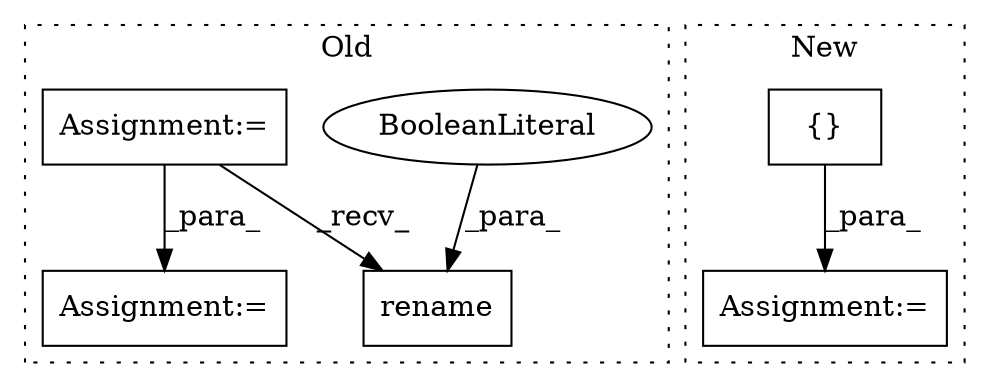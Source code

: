 digraph G {
subgraph cluster0 {
1 [label="rename" a="32" s="9896,10195" l="7,1" shape="box"];
4 [label="BooleanLiteral" a="9" s="10191" l="4" shape="ellipse"];
5 [label="Assignment:=" a="7" s="9274" l="1" shape="box"];
6 [label="Assignment:=" a="7" s="9547" l="1" shape="box"];
label = "Old";
style="dotted";
}
subgraph cluster1 {
2 [label="{}" a="4" s="9980,10013" l="1,1" shape="box"];
3 [label="Assignment:=" a="7" s="9727" l="1" shape="box"];
label = "New";
style="dotted";
}
2 -> 3 [label="_para_"];
4 -> 1 [label="_para_"];
5 -> 1 [label="_recv_"];
5 -> 6 [label="_para_"];
}
